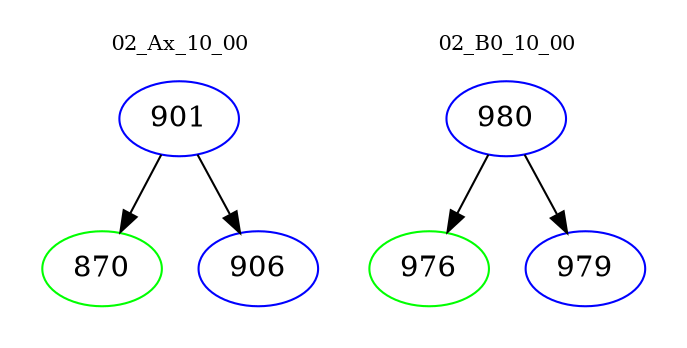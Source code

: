 digraph{
subgraph cluster_0 {
color = white
label = "02_Ax_10_00";
fontsize=10;
T0_901 [label="901", color="blue"]
T0_901 -> T0_870 [color="black"]
T0_870 [label="870", color="green"]
T0_901 -> T0_906 [color="black"]
T0_906 [label="906", color="blue"]
}
subgraph cluster_1 {
color = white
label = "02_B0_10_00";
fontsize=10;
T1_980 [label="980", color="blue"]
T1_980 -> T1_976 [color="black"]
T1_976 [label="976", color="green"]
T1_980 -> T1_979 [color="black"]
T1_979 [label="979", color="blue"]
}
}
